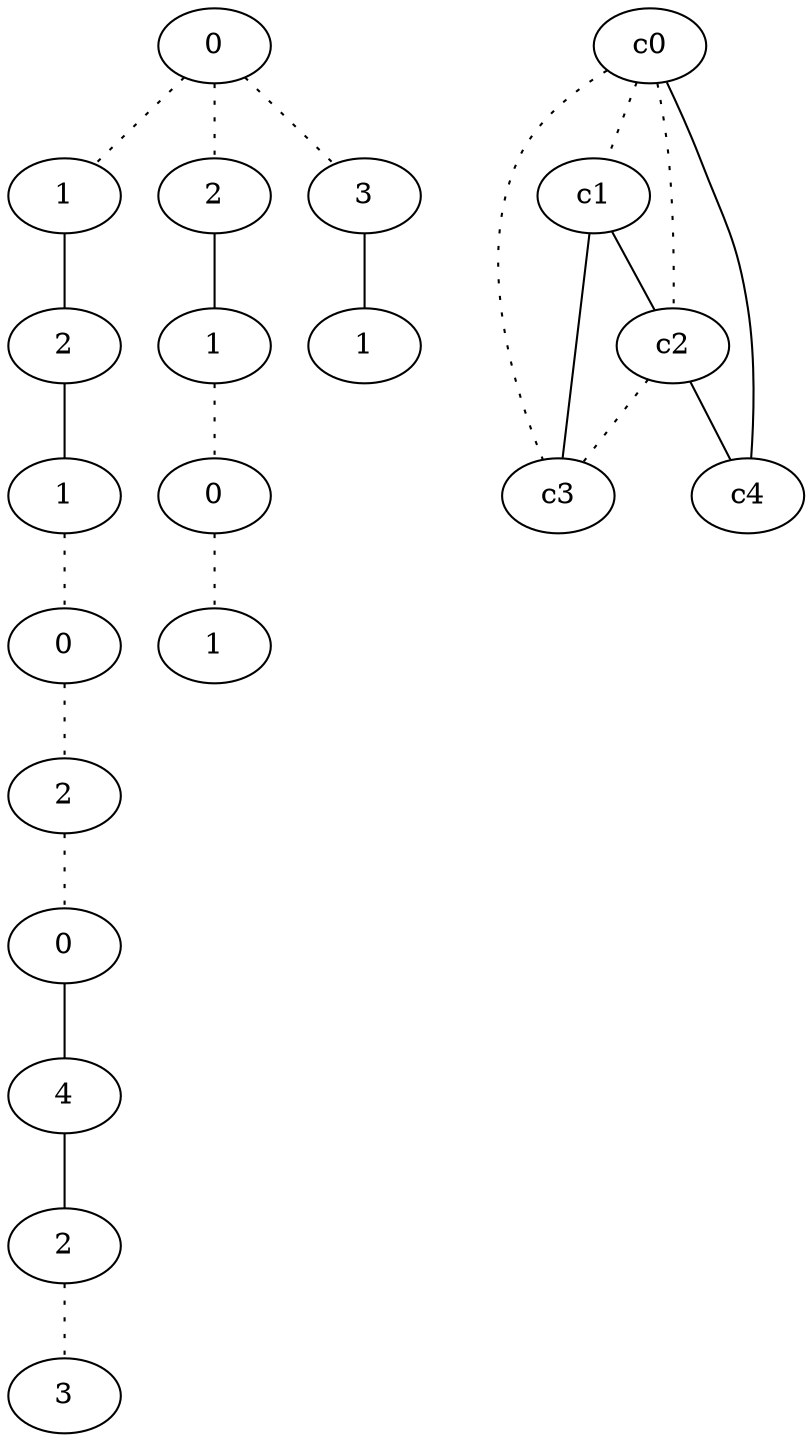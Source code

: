 graph {
a0[label=0];
a1[label=1];
a2[label=2];
a3[label=1];
a4[label=0];
a5[label=2];
a6[label=0];
a7[label=4];
a8[label=2];
a9[label=3];
a10[label=2];
a11[label=1];
a12[label=0];
a13[label=1];
a14[label=3];
a15[label=1];
a0 -- a1 [style=dotted];
a0 -- a10 [style=dotted];
a0 -- a14 [style=dotted];
a1 -- a2;
a2 -- a3;
a3 -- a4 [style=dotted];
a4 -- a5 [style=dotted];
a5 -- a6 [style=dotted];
a6 -- a7;
a7 -- a8;
a8 -- a9 [style=dotted];
a10 -- a11;
a11 -- a12 [style=dotted];
a12 -- a13 [style=dotted];
a14 -- a15;
c0 -- c1 [style=dotted];
c0 -- c2 [style=dotted];
c0 -- c3 [style=dotted];
c0 -- c4;
c1 -- c2;
c1 -- c3;
c2 -- c3 [style=dotted];
c2 -- c4;
}
